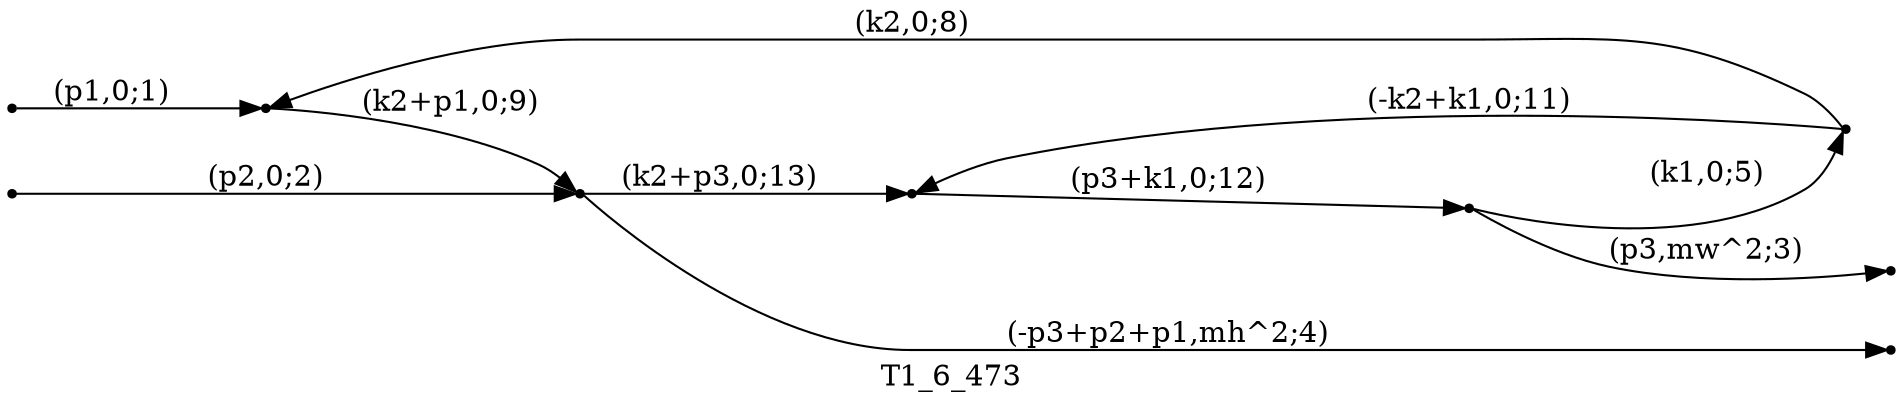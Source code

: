 digraph T1_6_473 {
  label="T1_6_473";
  rankdir="LR";
  subgraph edges {
    -1 -> 2 [label="(p1,0;1)"];
    -2 -> 5 [label="(p2,0;2)"];
    3 -> -3 [label="(p3,mw^2;3)"];
    5 -> -4 [label="(-p3+p2+p1,mh^2;4)"];
    3 -> 1 [label="(k1,0;5)"];
    1 -> 2 [label="(k2,0;8)"];
    2 -> 5 [label="(k2+p1,0;9)"];
    1 -> 4 [label="(-k2+k1,0;11)"];
    4 -> 3 [label="(p3+k1,0;12)"];
    5 -> 4 [label="(k2+p3,0;13)"];
  }
  subgraph incoming { rank="source"; -1; -2; }
  subgraph outgoing { rank="sink"; -3; -4; }
-4 [shape=point];
-3 [shape=point];
-2 [shape=point];
-1 [shape=point];
1 [shape=point];
2 [shape=point];
3 [shape=point];
4 [shape=point];
5 [shape=point];
}

